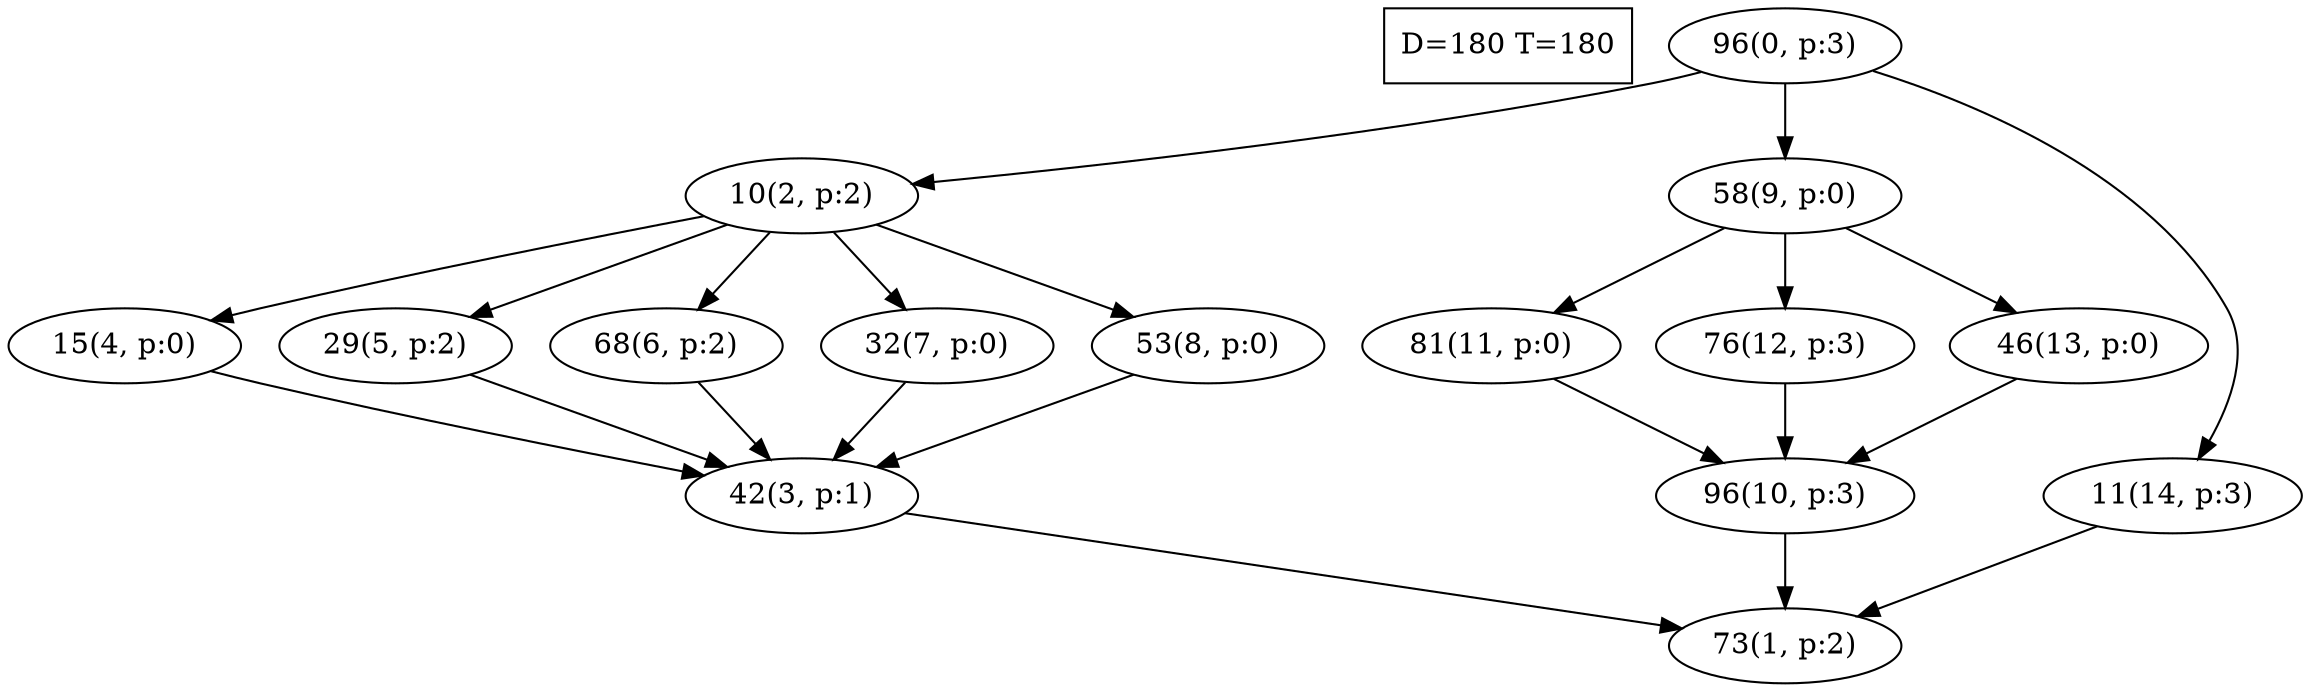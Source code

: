 digraph Task {
i [shape=box, label="D=180 T=180"]; 
0 [label="96(0, p:3)"];
1 [label="73(1, p:2)"];
2 [label="10(2, p:2)"];
3 [label="42(3, p:1)"];
4 [label="15(4, p:0)"];
5 [label="29(5, p:2)"];
6 [label="68(6, p:2)"];
7 [label="32(7, p:0)"];
8 [label="53(8, p:0)"];
9 [label="58(9, p:0)"];
10 [label="96(10, p:3)"];
11 [label="81(11, p:0)"];
12 [label="76(12, p:3)"];
13 [label="46(13, p:0)"];
14 [label="11(14, p:3)"];
0 -> 2;
0 -> 9;
0 -> 14;
2 -> 4;
2 -> 5;
2 -> 6;
2 -> 7;
2 -> 8;
3 -> 1;
4 -> 3;
5 -> 3;
6 -> 3;
7 -> 3;
8 -> 3;
9 -> 11;
9 -> 12;
9 -> 13;
10 -> 1;
11 -> 10;
12 -> 10;
13 -> 10;
14 -> 1;
}